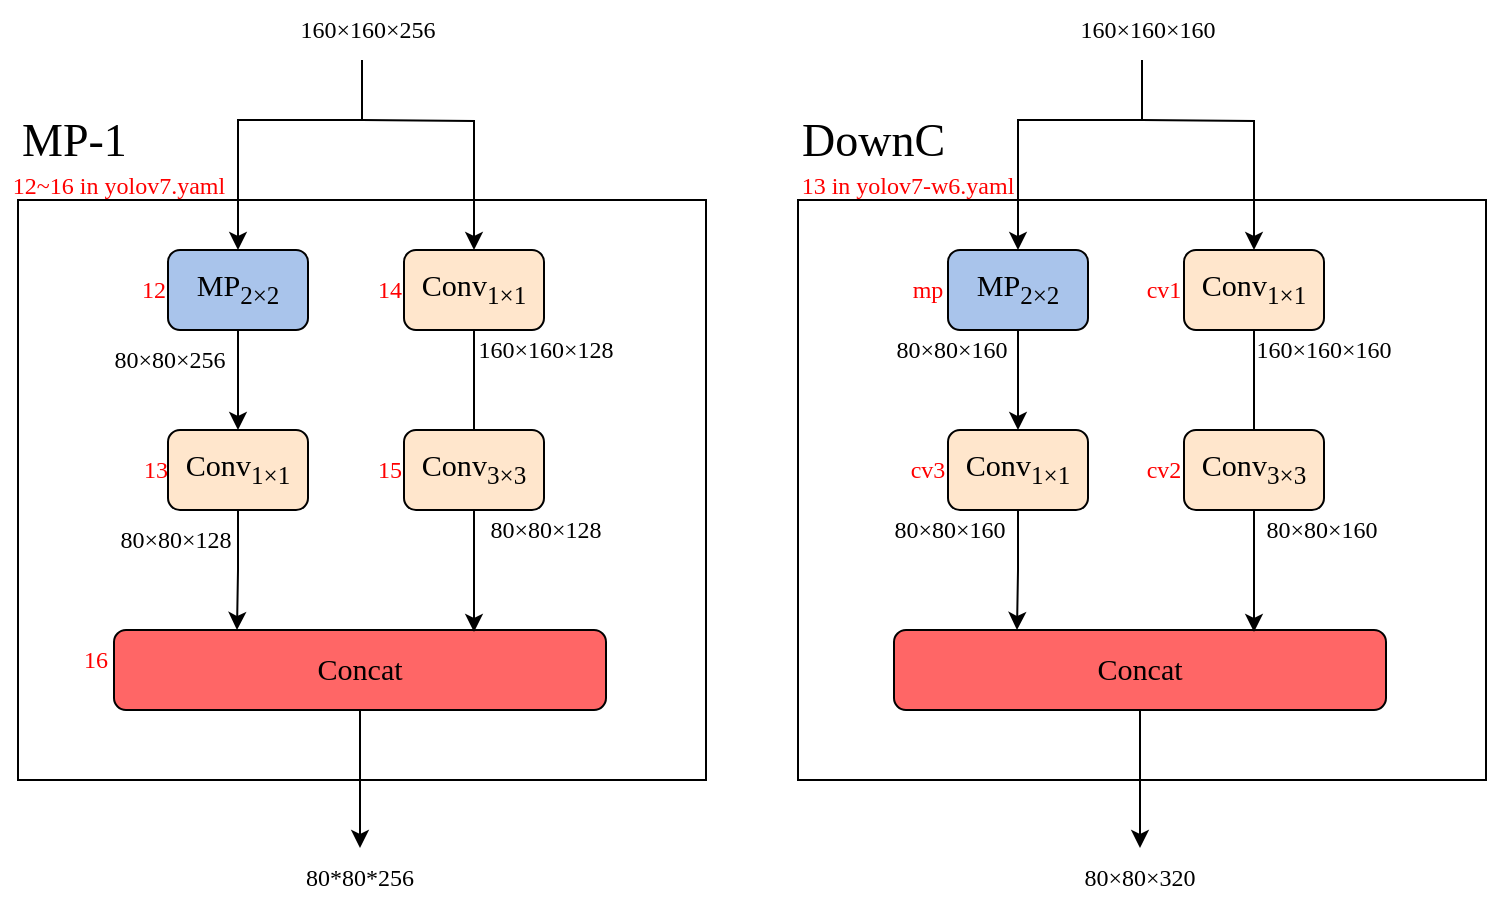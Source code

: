 <mxfile version="20.8.5" type="device"><diagram id="zVq6A3ZPcXAHf1K0vkP-" name="第 1 页"><mxGraphModel dx="2261" dy="-3930" grid="1" gridSize="10" guides="1" tooltips="1" connect="1" arrows="1" fold="1" page="1" pageScale="1" pageWidth="827" pageHeight="1169" math="0" shadow="0"><root><mxCell id="0"/><mxCell id="1" parent="0"/><mxCell id="9PKDvQQa_2jus4TbvLAM-1" value="" style="rounded=0;whiteSpace=wrap;html=1;fontFamily=Times New Roman;" parent="1" vertex="1"><mxGeometry x="80" y="4820" width="344" height="290" as="geometry"/></mxCell><mxCell id="9PKDvQQa_2jus4TbvLAM-2" value="" style="edgeStyle=orthogonalEdgeStyle;rounded=0;orthogonalLoop=1;jettySize=auto;html=1;exitX=0.5;exitY=1;exitDx=0;exitDy=0;fontFamily=Times New Roman;" parent="1" target="9PKDvQQa_2jus4TbvLAM-4" edge="1"><mxGeometry relative="1" as="geometry"><mxPoint x="252" y="4780" as="sourcePoint"/></mxGeometry></mxCell><mxCell id="9PKDvQQa_2jus4TbvLAM-3" value="&lt;div style=&quot;font-size: 11.3pt;&quot;&gt;&lt;span style=&quot;background-color: rgb(169, 196, 235);&quot;&gt;MP&lt;sub&gt;2×2&lt;/sub&gt;&lt;/span&gt;&lt;/div&gt;" style="rounded=1;whiteSpace=wrap;html=1;labelBackgroundColor=none;fontSize=23;fillColor=#a9c4eb;strokeColor=#000000;fontFamily=Times New Roman;" parent="1" vertex="1"><mxGeometry x="155" y="4845" width="70" height="40" as="geometry"/></mxCell><mxCell id="9PKDvQQa_2jus4TbvLAM-4" value="&lt;div style=&quot;font-size: 11.3pt;&quot;&gt;&lt;span style=&quot;background-color: rgb(255, 230, 204);&quot;&gt;Conv&lt;sub&gt;1&lt;/sub&gt;&lt;/span&gt;&lt;sub style=&quot;background-color: initial; border-color: var(--border-color);&quot;&gt;×1&lt;/sub&gt;&lt;/div&gt;" style="rounded=1;whiteSpace=wrap;html=1;labelBackgroundColor=none;fontSize=23;fillColor=#FFE6CC;strokeColor=#000000;fontFamily=Times New Roman;" parent="1" vertex="1"><mxGeometry x="273" y="4845" width="70" height="40" as="geometry"/></mxCell><mxCell id="9PKDvQQa_2jus4TbvLAM-5" value="" style="edgeStyle=orthogonalEdgeStyle;rounded=0;orthogonalLoop=1;jettySize=auto;html=1;fontFamily=Times New Roman;startArrow=none;" parent="1" target="9PKDvQQa_2jus4TbvLAM-3" edge="1"><mxGeometry relative="1" as="geometry"><mxPoint x="252" y="4750" as="sourcePoint"/><Array as="points"><mxPoint x="252" y="4750"/><mxPoint x="252" y="4780"/><mxPoint x="190" y="4780"/></Array></mxGeometry></mxCell><mxCell id="9PKDvQQa_2jus4TbvLAM-6" style="edgeStyle=orthogonalEdgeStyle;rounded=0;orthogonalLoop=1;jettySize=auto;html=1;exitX=0.5;exitY=1;exitDx=0;exitDy=0;fontColor=#a9c4eb;entryX=0.5;entryY=0;entryDx=0;entryDy=0;" parent="1" source="9PKDvQQa_2jus4TbvLAM-7" target="9PKDvQQa_2jus4TbvLAM-18" edge="1"><mxGeometry relative="1" as="geometry"><mxPoint x="252" y="5150" as="targetPoint"/></mxGeometry></mxCell><mxCell id="9PKDvQQa_2jus4TbvLAM-7" value="&lt;div style=&quot;font-size: 11.3pt;&quot;&gt;&lt;span style=&quot;background-color: rgb(255, 102, 102);&quot;&gt;Concat&lt;/span&gt;&lt;/div&gt;" style="rounded=1;whiteSpace=wrap;html=1;labelBackgroundColor=none;fontSize=23;fillColor=#FF6666;fontFamily=Times New Roman;" parent="1" vertex="1"><mxGeometry x="128" y="5035" width="246" height="40" as="geometry"/></mxCell><mxCell id="9PKDvQQa_2jus4TbvLAM-8" style="edgeStyle=orthogonalEdgeStyle;rounded=0;orthogonalLoop=1;jettySize=auto;html=1;exitX=0.5;exitY=1;exitDx=0;exitDy=0;entryX=0.5;entryY=0;entryDx=0;entryDy=0;fontFamily=Times New Roman;" parent="1" source="9PKDvQQa_2jus4TbvLAM-3" target="9PKDvQQa_2jus4TbvLAM-14" edge="1"><mxGeometry relative="1" as="geometry"><mxPoint x="190" y="5100" as="targetPoint"/></mxGeometry></mxCell><mxCell id="9PKDvQQa_2jus4TbvLAM-9" value="80×80×160" style="text;html=1;strokeColor=none;fillColor=none;align=center;verticalAlign=middle;whiteSpace=wrap;rounded=0;fontFamily=Times New Roman;" parent="1" vertex="1"><mxGeometry x="127" y="4880" width="60" height="30" as="geometry"/></mxCell><mxCell id="9PKDvQQa_2jus4TbvLAM-10" value="160×160×160" style="text;html=1;strokeColor=none;fillColor=none;align=center;verticalAlign=middle;whiteSpace=wrap;rounded=0;fontFamily=Times New Roman;" parent="1" vertex="1"><mxGeometry x="313" y="4880" width="60" height="30" as="geometry"/></mxCell><mxCell id="9PKDvQQa_2jus4TbvLAM-11" value="&lt;div style=&quot;text-align: center;&quot;&gt;DownC&lt;/div&gt;" style="text;whiteSpace=wrap;html=1;fontSize=23;fontFamily=Times New Roman;fontColor=#000000;" parent="1" vertex="1"><mxGeometry x="80" y="4770" width="130" height="40" as="geometry"/></mxCell><mxCell id="9PKDvQQa_2jus4TbvLAM-12" value="160×160×160" style="text;html=1;strokeColor=none;fillColor=none;align=center;verticalAlign=middle;whiteSpace=wrap;rounded=0;fontFamily=Times New Roman;" parent="1" vertex="1"><mxGeometry x="225" y="4720" width="60" height="30" as="geometry"/></mxCell><mxCell id="9PKDvQQa_2jus4TbvLAM-13" style="edgeStyle=orthogonalEdgeStyle;rounded=0;orthogonalLoop=1;jettySize=auto;html=1;exitX=0.5;exitY=1;exitDx=0;exitDy=0;entryX=0.25;entryY=0;entryDx=0;entryDy=0;fontColor=#a9c4eb;" parent="1" source="9PKDvQQa_2jus4TbvLAM-14" target="9PKDvQQa_2jus4TbvLAM-7" edge="1"><mxGeometry relative="1" as="geometry"/></mxCell><mxCell id="9PKDvQQa_2jus4TbvLAM-14" value="&lt;div style=&quot;font-size: 11.3pt;&quot;&gt;&lt;span style=&quot;background-color: rgb(255, 230, 204);&quot;&gt;Conv&lt;/span&gt;&lt;sub style=&quot;border-color: var(--border-color);&quot;&gt;1&lt;/sub&gt;&lt;sub style=&quot;background-color: initial; border-color: var(--border-color);&quot;&gt;×1&lt;/sub&gt;&lt;/div&gt;" style="rounded=1;whiteSpace=wrap;html=1;labelBackgroundColor=none;fontSize=23;fillColor=#FFE6CC;strokeColor=#000000;fontFamily=Times New Roman;" parent="1" vertex="1"><mxGeometry x="155" y="4935" width="70" height="40" as="geometry"/></mxCell><mxCell id="9PKDvQQa_2jus4TbvLAM-15" style="edgeStyle=orthogonalEdgeStyle;rounded=0;orthogonalLoop=1;jettySize=auto;html=1;exitX=0.5;exitY=1;exitDx=0;exitDy=0;fontColor=#a9c4eb;" parent="1" edge="1"><mxGeometry relative="1" as="geometry"><mxPoint x="308" y="4971" as="sourcePoint"/><mxPoint x="308" y="5036" as="targetPoint"/></mxGeometry></mxCell><mxCell id="9PKDvQQa_2jus4TbvLAM-16" value="" style="edgeStyle=orthogonalEdgeStyle;rounded=0;orthogonalLoop=1;jettySize=auto;html=1;exitX=0.5;exitY=1;exitDx=0;exitDy=0;entryX=0.5;entryY=0;entryDx=0;entryDy=0;fontFamily=Times New Roman;endArrow=none;" parent="1" source="9PKDvQQa_2jus4TbvLAM-4" target="9PKDvQQa_2jus4TbvLAM-17" edge="1"><mxGeometry relative="1" as="geometry"><mxPoint x="306.3" y="5035.96" as="targetPoint"/><mxPoint x="308" y="4885" as="sourcePoint"/></mxGeometry></mxCell><mxCell id="9PKDvQQa_2jus4TbvLAM-17" value="&lt;div style=&quot;font-size: 11.3pt;&quot;&gt;&lt;span style=&quot;background-color: rgb(255, 230, 204);&quot;&gt;Conv&lt;sub&gt;3&lt;/sub&gt;&lt;/span&gt;&lt;sub style=&quot;background-color: initial; border-color: var(--border-color);&quot;&gt;×3&lt;/sub&gt;&lt;/div&gt;" style="rounded=1;whiteSpace=wrap;html=1;labelBackgroundColor=none;fontSize=23;fillColor=#FFE6CC;strokeColor=#000000;fontFamily=Times New Roman;" parent="1" vertex="1"><mxGeometry x="273" y="4935" width="70" height="40" as="geometry"/></mxCell><mxCell id="9PKDvQQa_2jus4TbvLAM-18" value="80×80×320" style="text;html=1;strokeColor=none;fillColor=none;align=center;verticalAlign=middle;whiteSpace=wrap;rounded=0;fontFamily=Times New Roman;" parent="1" vertex="1"><mxGeometry x="221" y="5144" width="60" height="30" as="geometry"/></mxCell><mxCell id="9PKDvQQa_2jus4TbvLAM-19" value="80×80×160" style="text;html=1;strokeColor=none;fillColor=none;align=center;verticalAlign=middle;whiteSpace=wrap;rounded=0;fontFamily=Times New Roman;" parent="1" vertex="1"><mxGeometry x="126" y="4970" width="60" height="30" as="geometry"/></mxCell><mxCell id="9PKDvQQa_2jus4TbvLAM-20" value="80×80×160" style="text;html=1;strokeColor=none;fillColor=none;align=center;verticalAlign=middle;whiteSpace=wrap;rounded=0;fontFamily=Times New Roman;" parent="1" vertex="1"><mxGeometry x="312" y="4970" width="60" height="30" as="geometry"/></mxCell><mxCell id="9PKDvQQa_2jus4TbvLAM-21" value="&lt;font color=&quot;#ff0000&quot;&gt;13&amp;nbsp;in yolov7-w6.yaml&lt;/font&gt;" style="text;html=1;strokeColor=none;fillColor=none;align=center;verticalAlign=middle;whiteSpace=wrap;rounded=0;fontFamily=Times New Roman;" parent="1" vertex="1"><mxGeometry x="80" y="4798" width="110" height="30" as="geometry"/></mxCell><mxCell id="9PKDvQQa_2jus4TbvLAM-22" value="&lt;font color=&quot;#ff0000&quot;&gt;cv1&lt;/font&gt;" style="text;html=1;strokeColor=none;fillColor=none;align=center;verticalAlign=middle;whiteSpace=wrap;rounded=0;fontFamily=Times New Roman;" parent="1" vertex="1"><mxGeometry x="253.0" y="4850" width="20" height="30" as="geometry"/></mxCell><mxCell id="9PKDvQQa_2jus4TbvLAM-23" value="&lt;font color=&quot;#ff0000&quot;&gt;cv2&lt;/font&gt;" style="text;html=1;strokeColor=none;fillColor=none;align=center;verticalAlign=middle;whiteSpace=wrap;rounded=0;fontFamily=Times New Roman;" parent="1" vertex="1"><mxGeometry x="253" y="4940" width="20" height="30" as="geometry"/></mxCell><mxCell id="9PKDvQQa_2jus4TbvLAM-24" value="&lt;font color=&quot;#ff0000&quot;&gt;mp&lt;/font&gt;" style="text;html=1;strokeColor=none;fillColor=none;align=center;verticalAlign=middle;whiteSpace=wrap;rounded=0;fontFamily=Times New Roman;" parent="1" vertex="1"><mxGeometry x="135" y="4850" width="20" height="30" as="geometry"/></mxCell><mxCell id="9PKDvQQa_2jus4TbvLAM-25" value="&lt;font color=&quot;#ff0000&quot;&gt;cv3&lt;/font&gt;" style="text;html=1;strokeColor=none;fillColor=none;align=center;verticalAlign=middle;whiteSpace=wrap;rounded=0;fontFamily=Times New Roman;" parent="1" vertex="1"><mxGeometry x="135" y="4940" width="20" height="30" as="geometry"/></mxCell><mxCell id="9PKDvQQa_2jus4TbvLAM-27" value="" style="rounded=0;whiteSpace=wrap;html=1;fontFamily=Times New Roman;" parent="1" vertex="1"><mxGeometry x="-310" y="4820" width="344" height="290" as="geometry"/></mxCell><mxCell id="9PKDvQQa_2jus4TbvLAM-28" value="" style="edgeStyle=orthogonalEdgeStyle;rounded=0;orthogonalLoop=1;jettySize=auto;html=1;exitX=0.5;exitY=1;exitDx=0;exitDy=0;fontFamily=Times New Roman;" parent="1" target="9PKDvQQa_2jus4TbvLAM-30" edge="1"><mxGeometry relative="1" as="geometry"><mxPoint x="-138" y="4780" as="sourcePoint"/></mxGeometry></mxCell><mxCell id="9PKDvQQa_2jus4TbvLAM-29" value="&lt;div style=&quot;font-size: 11.3pt;&quot;&gt;&lt;span style=&quot;background-color: rgb(169, 196, 235);&quot;&gt;MP&lt;sub&gt;2×2&lt;/sub&gt;&lt;/span&gt;&lt;/div&gt;" style="rounded=1;whiteSpace=wrap;html=1;labelBackgroundColor=none;fontSize=23;fillColor=#a9c4eb;strokeColor=#000000;fontFamily=Times New Roman;" parent="1" vertex="1"><mxGeometry x="-235" y="4845" width="70" height="40" as="geometry"/></mxCell><mxCell id="9PKDvQQa_2jus4TbvLAM-30" value="&lt;div style=&quot;font-size: 11.3pt;&quot;&gt;&lt;span style=&quot;background-color: rgb(255, 230, 204);&quot;&gt;Conv&lt;sub&gt;1&lt;/sub&gt;&lt;/span&gt;&lt;sub style=&quot;background-color: initial; border-color: var(--border-color);&quot;&gt;×1&lt;/sub&gt;&lt;/div&gt;" style="rounded=1;whiteSpace=wrap;html=1;labelBackgroundColor=none;fontSize=23;fillColor=#FFE6CC;strokeColor=#000000;fontFamily=Times New Roman;" parent="1" vertex="1"><mxGeometry x="-117" y="4845" width="70" height="40" as="geometry"/></mxCell><mxCell id="9PKDvQQa_2jus4TbvLAM-31" value="" style="edgeStyle=orthogonalEdgeStyle;rounded=0;orthogonalLoop=1;jettySize=auto;html=1;fontFamily=Times New Roman;startArrow=none;" parent="1" target="9PKDvQQa_2jus4TbvLAM-29" edge="1"><mxGeometry relative="1" as="geometry"><mxPoint x="-138" y="4750" as="sourcePoint"/><Array as="points"><mxPoint x="-138" y="4750"/><mxPoint x="-138" y="4780"/><mxPoint x="-200" y="4780"/></Array></mxGeometry></mxCell><mxCell id="9PKDvQQa_2jus4TbvLAM-32" value="&lt;font color=&quot;#ff0000&quot;&gt;14&lt;/font&gt;" style="text;html=1;strokeColor=none;fillColor=none;align=center;verticalAlign=middle;whiteSpace=wrap;rounded=0;fontFamily=Times New Roman;" parent="1" vertex="1"><mxGeometry x="-134" y="4850" width="20" height="30" as="geometry"/></mxCell><mxCell id="9PKDvQQa_2jus4TbvLAM-33" value="&lt;font color=&quot;#ff0000&quot;&gt;12&lt;/font&gt;" style="text;html=1;strokeColor=none;fillColor=none;align=center;verticalAlign=middle;whiteSpace=wrap;rounded=0;fontFamily=Times New Roman;" parent="1" vertex="1"><mxGeometry x="-252" y="4850" width="20" height="30" as="geometry"/></mxCell><mxCell id="9PKDvQQa_2jus4TbvLAM-34" style="edgeStyle=orthogonalEdgeStyle;rounded=0;orthogonalLoop=1;jettySize=auto;html=1;exitX=0.5;exitY=1;exitDx=0;exitDy=0;fontColor=#a9c4eb;entryX=0.5;entryY=0;entryDx=0;entryDy=0;" parent="1" source="9PKDvQQa_2jus4TbvLAM-35" target="9PKDvQQa_2jus4TbvLAM-48" edge="1"><mxGeometry relative="1" as="geometry"><mxPoint x="-138" y="5150" as="targetPoint"/></mxGeometry></mxCell><mxCell id="9PKDvQQa_2jus4TbvLAM-35" value="&lt;div style=&quot;font-size: 11.3pt;&quot;&gt;&lt;span style=&quot;background-color: rgb(255, 102, 102);&quot;&gt;Concat&lt;/span&gt;&lt;/div&gt;" style="rounded=1;whiteSpace=wrap;html=1;labelBackgroundColor=none;fontSize=23;fillColor=#FF6666;fontFamily=Times New Roman;" parent="1" vertex="1"><mxGeometry x="-262" y="5035" width="246" height="40" as="geometry"/></mxCell><mxCell id="9PKDvQQa_2jus4TbvLAM-36" style="edgeStyle=orthogonalEdgeStyle;rounded=0;orthogonalLoop=1;jettySize=auto;html=1;exitX=0.5;exitY=1;exitDx=0;exitDy=0;entryX=0.5;entryY=0;entryDx=0;entryDy=0;fontFamily=Times New Roman;" parent="1" source="9PKDvQQa_2jus4TbvLAM-29" target="9PKDvQQa_2jus4TbvLAM-42" edge="1"><mxGeometry relative="1" as="geometry"><mxPoint x="-200" y="5100" as="targetPoint"/></mxGeometry></mxCell><mxCell id="9PKDvQQa_2jus4TbvLAM-37" value="80×80×256" style="text;html=1;strokeColor=none;fillColor=none;align=center;verticalAlign=middle;whiteSpace=wrap;rounded=0;fontFamily=Times New Roman;" parent="1" vertex="1"><mxGeometry x="-264" y="4885" width="60" height="30" as="geometry"/></mxCell><mxCell id="9PKDvQQa_2jus4TbvLAM-38" value="160×160×128" style="text;html=1;strokeColor=none;fillColor=none;align=center;verticalAlign=middle;whiteSpace=wrap;rounded=0;fontFamily=Times New Roman;" parent="1" vertex="1"><mxGeometry x="-76" y="4880" width="60" height="30" as="geometry"/></mxCell><mxCell id="9PKDvQQa_2jus4TbvLAM-39" value="&lt;div style=&quot;text-align: center;&quot;&gt;MP-1&lt;/div&gt;" style="text;whiteSpace=wrap;html=1;fontSize=23;fontFamily=Times New Roman;fontColor=#000000;" parent="1" vertex="1"><mxGeometry x="-310" y="4770" width="130" height="40" as="geometry"/></mxCell><mxCell id="9PKDvQQa_2jus4TbvLAM-40" value="&lt;span style=&quot;background-color: rgb(255, 255, 255);&quot;&gt;160×160×256&lt;/span&gt;" style="text;html=1;strokeColor=none;fillColor=none;align=center;verticalAlign=middle;whiteSpace=wrap;rounded=0;fontFamily=Times New Roman;" parent="1" vertex="1"><mxGeometry x="-165" y="4720" width="60" height="30" as="geometry"/></mxCell><mxCell id="9PKDvQQa_2jus4TbvLAM-41" style="edgeStyle=orthogonalEdgeStyle;rounded=0;orthogonalLoop=1;jettySize=auto;html=1;exitX=0.5;exitY=1;exitDx=0;exitDy=0;entryX=0.25;entryY=0;entryDx=0;entryDy=0;fontColor=#a9c4eb;" parent="1" source="9PKDvQQa_2jus4TbvLAM-42" target="9PKDvQQa_2jus4TbvLAM-35" edge="1"><mxGeometry relative="1" as="geometry"/></mxCell><mxCell id="9PKDvQQa_2jus4TbvLAM-42" value="&lt;div style=&quot;font-size: 11.3pt;&quot;&gt;&lt;span style=&quot;background-color: rgb(255, 230, 204);&quot;&gt;Conv&lt;/span&gt;&lt;sub style=&quot;border-color: var(--border-color);&quot;&gt;1&lt;/sub&gt;&lt;sub style=&quot;background-color: initial; border-color: var(--border-color);&quot;&gt;×1&lt;/sub&gt;&lt;/div&gt;" style="rounded=1;whiteSpace=wrap;html=1;labelBackgroundColor=none;fontSize=23;fillColor=#FFE6CC;strokeColor=#000000;fontFamily=Times New Roman;" parent="1" vertex="1"><mxGeometry x="-235" y="4935" width="70" height="40" as="geometry"/></mxCell><mxCell id="9PKDvQQa_2jus4TbvLAM-43" value="&lt;font color=&quot;#ff0000&quot;&gt;13&lt;/font&gt;" style="text;html=1;strokeColor=none;fillColor=none;align=center;verticalAlign=middle;whiteSpace=wrap;rounded=0;fontFamily=Times New Roman;" parent="1" vertex="1"><mxGeometry x="-251" y="4940" width="20" height="30" as="geometry"/></mxCell><mxCell id="9PKDvQQa_2jus4TbvLAM-44" style="edgeStyle=orthogonalEdgeStyle;rounded=0;orthogonalLoop=1;jettySize=auto;html=1;exitX=0.5;exitY=1;exitDx=0;exitDy=0;fontColor=#a9c4eb;" parent="1" edge="1"><mxGeometry relative="1" as="geometry"><mxPoint x="-82" y="4971" as="sourcePoint"/><mxPoint x="-82" y="5036" as="targetPoint"/></mxGeometry></mxCell><mxCell id="9PKDvQQa_2jus4TbvLAM-45" value="" style="edgeStyle=orthogonalEdgeStyle;rounded=0;orthogonalLoop=1;jettySize=auto;html=1;exitX=0.5;exitY=1;exitDx=0;exitDy=0;entryX=0.5;entryY=0;entryDx=0;entryDy=0;fontFamily=Times New Roman;endArrow=none;" parent="1" source="9PKDvQQa_2jus4TbvLAM-30" target="9PKDvQQa_2jus4TbvLAM-46" edge="1"><mxGeometry relative="1" as="geometry"><mxPoint x="-83.7" y="5035.96" as="targetPoint"/><mxPoint x="-82" y="4885" as="sourcePoint"/></mxGeometry></mxCell><mxCell id="9PKDvQQa_2jus4TbvLAM-46" value="&lt;div style=&quot;font-size: 11.3pt;&quot;&gt;&lt;span style=&quot;background-color: rgb(255, 230, 204);&quot;&gt;Conv&lt;sub&gt;3&lt;/sub&gt;&lt;/span&gt;&lt;sub style=&quot;background-color: initial; border-color: var(--border-color);&quot;&gt;×3&lt;/sub&gt;&lt;/div&gt;" style="rounded=1;whiteSpace=wrap;html=1;labelBackgroundColor=none;fontSize=23;fillColor=#FFE6CC;strokeColor=#000000;fontFamily=Times New Roman;" parent="1" vertex="1"><mxGeometry x="-117" y="4935" width="70" height="40" as="geometry"/></mxCell><mxCell id="9PKDvQQa_2jus4TbvLAM-47" value="&lt;font color=&quot;#ff0000&quot;&gt;15&lt;/font&gt;" style="text;html=1;strokeColor=none;fillColor=none;align=center;verticalAlign=middle;whiteSpace=wrap;rounded=0;fontFamily=Times New Roman;" parent="1" vertex="1"><mxGeometry x="-134" y="4940" width="20" height="30" as="geometry"/></mxCell><mxCell id="9PKDvQQa_2jus4TbvLAM-48" value="&lt;span style=&quot;background-color: rgb(255, 255, 255);&quot;&gt;80*80*256&lt;/span&gt;" style="text;html=1;strokeColor=none;fillColor=none;align=center;verticalAlign=middle;whiteSpace=wrap;rounded=0;fontFamily=Times New Roman;" parent="1" vertex="1"><mxGeometry x="-169" y="5144" width="60" height="30" as="geometry"/></mxCell><mxCell id="9PKDvQQa_2jus4TbvLAM-49" value="80×80×128" style="text;html=1;strokeColor=none;fillColor=none;align=center;verticalAlign=middle;whiteSpace=wrap;rounded=0;fontFamily=Times New Roman;" parent="1" vertex="1"><mxGeometry x="-261.5" y="4975" width="60" height="30" as="geometry"/></mxCell><mxCell id="9PKDvQQa_2jus4TbvLAM-50" value="80×80×128" style="text;html=1;strokeColor=none;fillColor=none;align=center;verticalAlign=middle;whiteSpace=wrap;rounded=0;fontFamily=Times New Roman;" parent="1" vertex="1"><mxGeometry x="-76" y="4970" width="60" height="30" as="geometry"/></mxCell><mxCell id="9PKDvQQa_2jus4TbvLAM-51" value="&lt;font color=&quot;#ff0000&quot;&gt;16&lt;/font&gt;" style="text;html=1;strokeColor=none;fillColor=none;align=center;verticalAlign=middle;whiteSpace=wrap;rounded=0;fontFamily=Times New Roman;" parent="1" vertex="1"><mxGeometry x="-281.5" y="5035" width="20" height="30" as="geometry"/></mxCell><mxCell id="9PKDvQQa_2jus4TbvLAM-52" value="&lt;font color=&quot;#ff0000&quot;&gt;12~16&amp;nbsp;in yolov7.yaml&lt;/font&gt;" style="text;html=1;strokeColor=none;fillColor=none;align=center;verticalAlign=middle;whiteSpace=wrap;rounded=0;fontFamily=Times New Roman;" parent="1" vertex="1"><mxGeometry x="-318.5" y="4798" width="117" height="30" as="geometry"/></mxCell></root></mxGraphModel></diagram></mxfile>